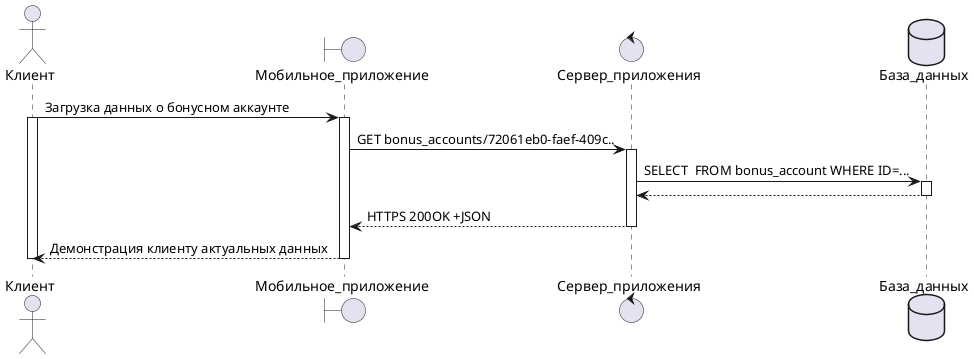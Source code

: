 @startuml
'https://plantuml.com/sequence-diagram

actor       Клиент       as Клиент
boundary    Мобильное_приложение as МП
control     Сервер_приложения as Сервер
database    База_данных    as БД
Клиент->МП: Загрузка данных о бонусном аккаунте
Клиент++
МП++
МП->Сервер: GET bonus_accounts/72061eb0-faef-409c..
Сервер++
Сервер->БД: SELECT  FROM bonus_account WHERE ID=...
БД++
БД-->Сервер
БД--
Сервер-->МП: HTTPS 200OK +JSON
Сервер--
МП-->Клиент:Демонстрация клиенту актуальных данных
МП--
Клиент--
@enduml